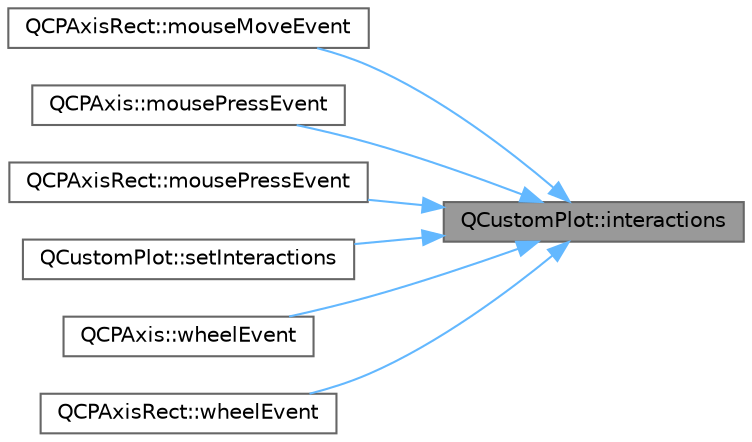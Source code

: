 digraph "QCustomPlot::interactions"
{
 // LATEX_PDF_SIZE
  bgcolor="transparent";
  edge [fontname=Helvetica,fontsize=10,labelfontname=Helvetica,labelfontsize=10];
  node [fontname=Helvetica,fontsize=10,shape=box,height=0.2,width=0.4];
  rankdir="RL";
  Node1 [label="QCustomPlot::interactions",height=0.2,width=0.4,color="gray40", fillcolor="grey60", style="filled", fontcolor="black",tooltip=" "];
  Node1 -> Node2 [dir="back",color="steelblue1",style="solid"];
  Node2 [label="QCPAxisRect::mouseMoveEvent",height=0.2,width=0.4,color="grey40", fillcolor="white", style="filled",URL="$class_q_c_p_axis_rect.html#a9cd27ad8c5cfb49aefd9dbb30def4beb",tooltip=" "];
  Node1 -> Node3 [dir="back",color="steelblue1",style="solid"];
  Node3 [label="QCPAxis::mousePressEvent",height=0.2,width=0.4,color="grey40", fillcolor="white", style="filled",URL="$class_q_c_p_axis.html#ac89c068873ee9197a5d2af715bdc1105",tooltip=" "];
  Node1 -> Node4 [dir="back",color="steelblue1",style="solid"];
  Node4 [label="QCPAxisRect::mousePressEvent",height=0.2,width=0.4,color="grey40", fillcolor="white", style="filled",URL="$class_q_c_p_axis_rect.html#aa9a7c807eaa4666870ac94aa6abc4dde",tooltip=" "];
  Node1 -> Node5 [dir="back",color="steelblue1",style="solid"];
  Node5 [label="QCustomPlot::setInteractions",height=0.2,width=0.4,color="grey40", fillcolor="white", style="filled",URL="$class_q_custom_plot.html#a5ee1e2f6ae27419deca53e75907c27e5",tooltip=" "];
  Node1 -> Node6 [dir="back",color="steelblue1",style="solid"];
  Node6 [label="QCPAxis::wheelEvent",height=0.2,width=0.4,color="grey40", fillcolor="white", style="filled",URL="$class_q_c_p_axis.html#a71643d27524a843230b5ba68085b3d9b",tooltip=" "];
  Node1 -> Node7 [dir="back",color="steelblue1",style="solid"];
  Node7 [label="QCPAxisRect::wheelEvent",height=0.2,width=0.4,color="grey40", fillcolor="white", style="filled",URL="$class_q_c_p_axis_rect.html#a93eeaa0c127d6d6fe8171b2455080262",tooltip=" "];
}
